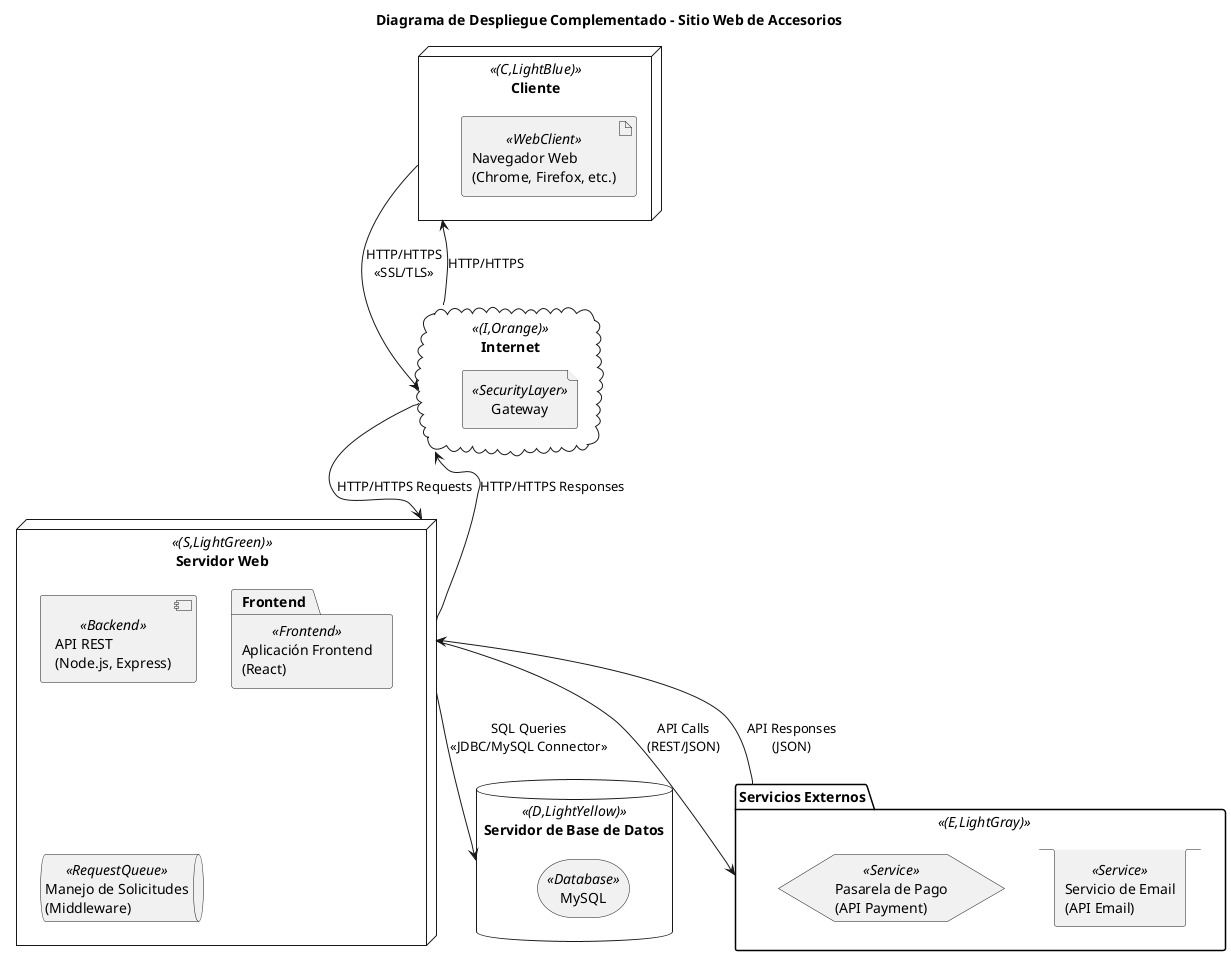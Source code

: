 @startuml DiagramaDespliegueComplementado
title Diagrama de Despliegue Complementado - Sitio Web de Accesorios

' Nodo de acceso del cliente
node "Cliente" <<(C,LightBlue)>> as Client {
    artifact "Navegador Web\n(Chrome, Firefox, etc.)" as Browser <<WebClient>>
}

' Nodo Internet para representar la red pública
cloud "Internet" <<(I,Orange)>> as Internet {
  file "Gateway" as Gateway <<SecurityLayer>>
}

' Nodo del servidor web (backend + frontend)
node "Servidor Web" <<(S,LightGreen)>> as WebServer {
    component "API REST\n(Node.js, Express)" as API <<Backend>>
    package "Aplicación Frontend\n(React)" as Frontend <<Frontend>>
    queue "Manejo de Solicitudes\n(Middleware)" as Middleware <<RequestQueue>>
}

' Nodo del servidor de base de datos
database "Servidor de Base de Datos" <<(D,LightYellow)>> as DBServer {
  storage "MySQL" as MySQL <<Database>>
}

' Nodo para servicios externos
folder "Servicios Externos" <<(E,LightGray)>> as ExternalServices {
    stack "Servicio de Email\n(API Email)" as EmailService <<Service>>
    hexagon "Pasarela de Pago\n(API Payment)" as PaymentService <<Service>>
}

' Conexiones entre los componentes, agregando protocolos y estereotipos en las etiquetas

' Conexión del cliente hacia Internet (solicitudes seguras)
Client --> Internet : "HTTP/HTTPS\n<<SSL/TLS>>"

' Conexión de Internet al servidor web
Internet --> WebServer : "HTTP/HTTPS Requests"

' El Servidor Web se comunica internamente con la base de datos
WebServer --> DBServer : "SQL Queries\n<<JDBC/MySQL Connector>>"

' Conexión del Servidor Web hacia Servicios Externos (Email y Pago)
WebServer --> ExternalServices : "API Calls\n(REST/JSON)"
ExternalServices --> WebServer : "API Responses\n(JSON)"

' Respuesta final del servidor web al cliente a través de Internet
WebServer --> Internet : "HTTP/HTTPS Responses"
Internet --> Client : "HTTP/HTTPS"

@enduml